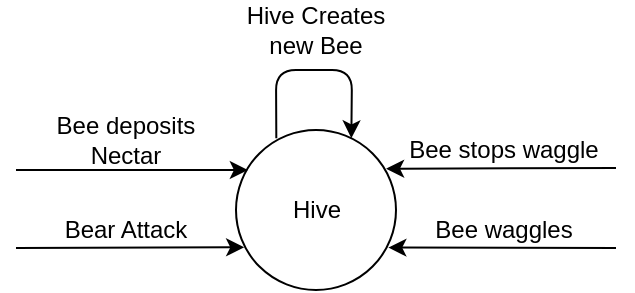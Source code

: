 <mxfile version="16.5.1" type="device"><diagram id="MJHSGf5sKgko3g6wKqM8" name="Page-1"><mxGraphModel dx="381" dy="283" grid="1" gridSize="10" guides="1" tooltips="1" connect="1" arrows="1" fold="1" page="1" pageScale="1" pageWidth="850" pageHeight="1100" math="0" shadow="0"><root><mxCell id="0"/><mxCell id="1" parent="0"/><mxCell id="zoNW_bpsHkGHubBuZJd_-4" value="" style="group" parent="1" vertex="1" connectable="0"><mxGeometry x="440" y="250" width="90" height="80" as="geometry"/></mxCell><mxCell id="zoNW_bpsHkGHubBuZJd_-5" value="" style="ellipse;whiteSpace=wrap;html=1;aspect=fixed;" parent="zoNW_bpsHkGHubBuZJd_-4" vertex="1"><mxGeometry width="80" height="80" as="geometry"/></mxCell><mxCell id="zoNW_bpsHkGHubBuZJd_-6" value="&lt;div&gt;Hive&lt;/div&gt;" style="text;html=1;resizable=0;autosize=1;align=center;verticalAlign=middle;points=[];fillColor=none;strokeColor=none;rounded=0;" parent="zoNW_bpsHkGHubBuZJd_-4" vertex="1"><mxGeometry x="20" y="30" width="40" height="20" as="geometry"/></mxCell><mxCell id="zoNW_bpsHkGHubBuZJd_-18" value="Bee deposits Nectar" style="text;html=1;strokeColor=none;fillColor=none;align=center;verticalAlign=middle;whiteSpace=wrap;rounded=0;" parent="1" vertex="1"><mxGeometry x="345" y="240" width="80" height="30" as="geometry"/></mxCell><mxCell id="zoNW_bpsHkGHubBuZJd_-19" value="" style="endArrow=classic;html=1;rounded=0;entryX=0;entryY=0;entryDx=0;entryDy=0;" parent="1" edge="1"><mxGeometry width="50" height="50" relative="1" as="geometry"><mxPoint x="330" y="270" as="sourcePoint"/><mxPoint x="445.926" y="269.996" as="targetPoint"/></mxGeometry></mxCell><mxCell id="zoNW_bpsHkGHubBuZJd_-23" value="" style="endArrow=classic;html=1;exitX=0.277;exitY=0.052;exitDx=0;exitDy=0;exitPerimeter=0;entryX=0.746;entryY=0.052;entryDx=0;entryDy=0;entryPerimeter=0;" parent="1" edge="1"><mxGeometry width="50" height="50" relative="1" as="geometry"><mxPoint x="460.16" y="254.16" as="sourcePoint"/><mxPoint x="497.68" y="254.16" as="targetPoint"/><Array as="points"><mxPoint x="460" y="220"/><mxPoint x="498" y="220"/></Array></mxGeometry></mxCell><mxCell id="zoNW_bpsHkGHubBuZJd_-25" value="Hive Creates new Bee" style="text;html=1;strokeColor=none;fillColor=none;align=center;verticalAlign=middle;whiteSpace=wrap;rounded=0;" parent="1" vertex="1"><mxGeometry x="440" y="190" width="80" height="20" as="geometry"/></mxCell><mxCell id="zoNW_bpsHkGHubBuZJd_-27" value="" style="endArrow=classic;html=1;rounded=0;entryX=0.051;entryY=0.733;entryDx=0;entryDy=0;entryPerimeter=0;" parent="1" target="zoNW_bpsHkGHubBuZJd_-5" edge="1"><mxGeometry width="50" height="50" relative="1" as="geometry"><mxPoint x="330" y="309" as="sourcePoint"/><mxPoint x="470" y="362" as="targetPoint"/><Array as="points"/></mxGeometry></mxCell><mxCell id="zoNW_bpsHkGHubBuZJd_-28" value="Bear Attack" style="text;html=1;strokeColor=none;fillColor=none;align=center;verticalAlign=middle;whiteSpace=wrap;rounded=0;" parent="1" vertex="1"><mxGeometry x="345" y="290" width="80" height="20" as="geometry"/></mxCell><mxCell id="zoNW_bpsHkGHubBuZJd_-33" value="Bee stops waggle" style="text;html=1;strokeColor=none;fillColor=none;align=center;verticalAlign=middle;whiteSpace=wrap;rounded=0;" parent="1" vertex="1"><mxGeometry x="520" y="250" width="108.28" height="20" as="geometry"/></mxCell><mxCell id="zoNW_bpsHkGHubBuZJd_-34" value="" style="endArrow=classic;html=1;rounded=0;entryX=0.938;entryY=0.242;entryDx=0;entryDy=0;entryPerimeter=0;" parent="1" target="zoNW_bpsHkGHubBuZJd_-5" edge="1"><mxGeometry width="50" height="50" relative="1" as="geometry"><mxPoint x="630" y="269" as="sourcePoint"/><mxPoint x="560.004" y="198.284" as="targetPoint"/><Array as="points"/></mxGeometry></mxCell><mxCell id="zoNW_bpsHkGHubBuZJd_-35" value="" style="endArrow=classic;html=1;rounded=0;entryX=0.952;entryY=0.735;entryDx=0;entryDy=0;entryPerimeter=0;" parent="1" target="zoNW_bpsHkGHubBuZJd_-5" edge="1"><mxGeometry width="50" height="50" relative="1" as="geometry"><mxPoint x="630" y="309" as="sourcePoint"/><mxPoint x="520" y="309" as="targetPoint"/><Array as="points"/></mxGeometry></mxCell><mxCell id="zoNW_bpsHkGHubBuZJd_-36" value="Bee waggles" style="text;html=1;strokeColor=none;fillColor=none;align=center;verticalAlign=middle;whiteSpace=wrap;rounded=0;" parent="1" vertex="1"><mxGeometry x="520" y="290" width="108.28" height="20" as="geometry"/></mxCell></root></mxGraphModel></diagram></mxfile>